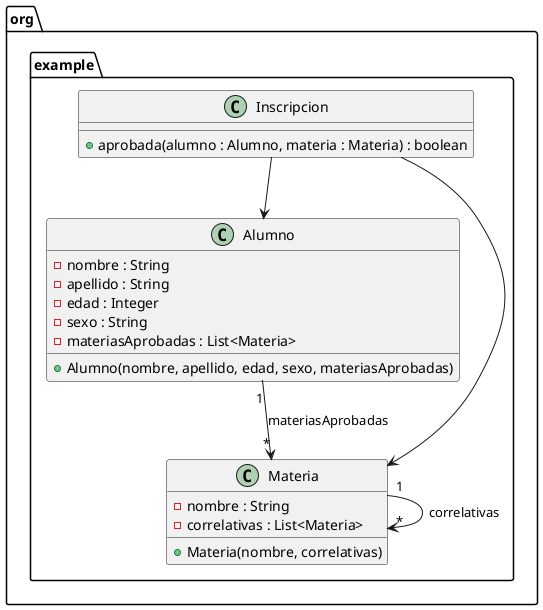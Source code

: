 @startuml
'https://plantuml.com/class-diagram

abstract class AbstractList
abstract AbstractCollection
interface List
interface Collection

@startuml

package "org.example" {

    class Alumno {
        - nombre : String
        - apellido : String
        - edad : Integer
        - sexo : String
        - materiasAprobadas : List<Materia>
        + Alumno(nombre, apellido, edad, sexo, materiasAprobadas)
    }

    class Materia {
        - nombre : String
        - correlativas : List<Materia>
        + Materia(nombre, correlativas)
    }

    class Inscripcion {
        + aprobada(alumno : Alumno, materia : Materia) : boolean
    }

    Alumno "1" --> "*" Materia : materiasAprobadas
    Materia "1" --> "*" Materia : correlativas
    Inscripcion --> Alumno
    Inscripcion --> Materia
}

@enduml